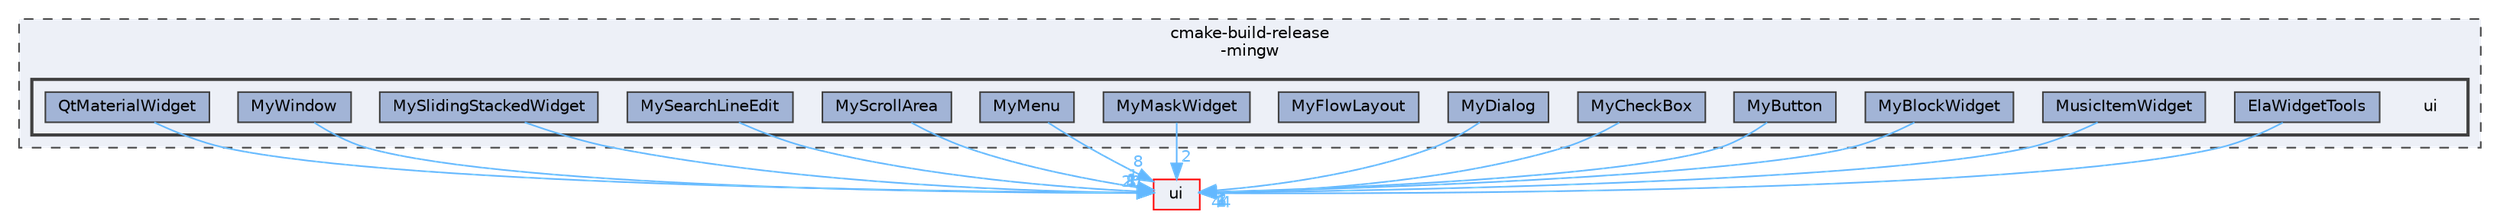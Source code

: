 digraph "ui"
{
 // LATEX_PDF_SIZE
  bgcolor="transparent";
  edge [fontname=Helvetica,fontsize=10,labelfontname=Helvetica,labelfontsize=10];
  node [fontname=Helvetica,fontsize=10,shape=box,height=0.2,width=0.4];
  compound=true
  subgraph clusterdir_d3305b01cebad1f13f311f52d3f850d2 {
    graph [ bgcolor="#edf0f7", pencolor="grey25", label="cmake-build-release\l-mingw", fontname=Helvetica,fontsize=10 style="filled,dashed", URL="dir_d3305b01cebad1f13f311f52d3f850d2.html",tooltip=""]
  subgraph clusterdir_3514edb95387b97f754a71ab42f43bfa {
    graph [ bgcolor="#edf0f7", pencolor="grey25", label="", fontname=Helvetica,fontsize=10 style="filled,bold", URL="dir_3514edb95387b97f754a71ab42f43bfa.html",tooltip=""]
    dir_3514edb95387b97f754a71ab42f43bfa [shape=plaintext, label="ui"];
  dir_c1a624130338c0281fc7bad7e5d5d543 [label="ElaWidgetTools", fillcolor="#a2b4d6", color="grey25", style="filled", URL="dir_c1a624130338c0281fc7bad7e5d5d543.html",tooltip=""];
  dir_8414a2a7337221cb196311fb7fdc75e6 [label="MusicItemWidget", fillcolor="#a2b4d6", color="grey25", style="filled", URL="dir_8414a2a7337221cb196311fb7fdc75e6.html",tooltip=""];
  dir_7e754dd253d7343f42444169fa139a14 [label="MyBlockWidget", fillcolor="#a2b4d6", color="grey25", style="filled", URL="dir_7e754dd253d7343f42444169fa139a14.html",tooltip=""];
  dir_d03728d12e37185e74c7414756ea6a47 [label="MyButton", fillcolor="#a2b4d6", color="grey25", style="filled", URL="dir_d03728d12e37185e74c7414756ea6a47.html",tooltip=""];
  dir_2e5486be9dfc4e74933f653ddd94c432 [label="MyCheckBox", fillcolor="#a2b4d6", color="grey25", style="filled", URL="dir_2e5486be9dfc4e74933f653ddd94c432.html",tooltip=""];
  dir_90809b165c2d1d87c38d523491bbf32e [label="MyDialog", fillcolor="#a2b4d6", color="grey25", style="filled", URL="dir_90809b165c2d1d87c38d523491bbf32e.html",tooltip=""];
  dir_7c33fd1d262029a0ff2675a6a65df26d [label="MyFlowLayout", fillcolor="#a2b4d6", color="grey25", style="filled", URL="dir_7c33fd1d262029a0ff2675a6a65df26d.html",tooltip=""];
  dir_36d60833d543654137012bb8387b9726 [label="MyMaskWidget", fillcolor="#a2b4d6", color="grey25", style="filled", URL="dir_36d60833d543654137012bb8387b9726.html",tooltip=""];
  dir_2061c549940e9286be1dc05de7b5adea [label="MyMenu", fillcolor="#a2b4d6", color="grey25", style="filled", URL="dir_2061c549940e9286be1dc05de7b5adea.html",tooltip=""];
  dir_851eff9c320cf74848a7357b0c308a47 [label="MyScrollArea", fillcolor="#a2b4d6", color="grey25", style="filled", URL="dir_851eff9c320cf74848a7357b0c308a47.html",tooltip=""];
  dir_4abb7802f3d8abda06bfe95470ca495c [label="MySearchLineEdit", fillcolor="#a2b4d6", color="grey25", style="filled", URL="dir_4abb7802f3d8abda06bfe95470ca495c.html",tooltip=""];
  dir_edb1968feefe83468a8fdac4dfaf0c08 [label="MySlidingStackedWidget", fillcolor="#a2b4d6", color="grey25", style="filled", URL="dir_edb1968feefe83468a8fdac4dfaf0c08.html",tooltip=""];
  dir_acbfe3bc1992ec283a767e01a1dc1836 [label="MyWindow", fillcolor="#a2b4d6", color="grey25", style="filled", URL="dir_acbfe3bc1992ec283a767e01a1dc1836.html",tooltip=""];
  dir_36146b9b01a39797fff0083f32bcaa60 [label="QtMaterialWidget", fillcolor="#a2b4d6", color="grey25", style="filled", URL="dir_36146b9b01a39797fff0083f32bcaa60.html",tooltip=""];
  }
  }
  dir_1788f8309b1a812dcb800a185471cf6c [label="ui", fillcolor="#edf0f7", color="red", style="filled", URL="dir_1788f8309b1a812dcb800a185471cf6c.html",tooltip=""];
  dir_c1a624130338c0281fc7bad7e5d5d543->dir_1788f8309b1a812dcb800a185471cf6c [headlabel="44", labeldistance=1.5 headhref="dir_000088_000335.html" href="dir_000088_000335.html" color="steelblue1" fontcolor="steelblue1"];
  dir_8414a2a7337221cb196311fb7fdc75e6->dir_1788f8309b1a812dcb800a185471cf6c [headlabel="1", labeldistance=1.5 headhref="dir_000199_000335.html" href="dir_000199_000335.html" color="steelblue1" fontcolor="steelblue1"];
  dir_7e754dd253d7343f42444169fa139a14->dir_1788f8309b1a812dcb800a185471cf6c [headlabel="1", labeldistance=1.5 headhref="dir_000210_000335.html" href="dir_000210_000335.html" color="steelblue1" fontcolor="steelblue1"];
  dir_d03728d12e37185e74c7414756ea6a47->dir_1788f8309b1a812dcb800a185471cf6c [headlabel="6", labeldistance=1.5 headhref="dir_000213_000335.html" href="dir_000213_000335.html" color="steelblue1" fontcolor="steelblue1"];
  dir_2e5486be9dfc4e74933f653ddd94c432->dir_1788f8309b1a812dcb800a185471cf6c [headlabel="1", labeldistance=1.5 headhref="dir_000216_000335.html" href="dir_000216_000335.html" color="steelblue1" fontcolor="steelblue1"];
  dir_90809b165c2d1d87c38d523491bbf32e->dir_1788f8309b1a812dcb800a185471cf6c [headlabel="2", labeldistance=1.5 headhref="dir_000225_000335.html" href="dir_000225_000335.html" color="steelblue1" fontcolor="steelblue1"];
  dir_36d60833d543654137012bb8387b9726->dir_1788f8309b1a812dcb800a185471cf6c [headlabel="2", labeldistance=1.5 headhref="dir_000234_000335.html" href="dir_000234_000335.html" color="steelblue1" fontcolor="steelblue1"];
  dir_2061c549940e9286be1dc05de7b5adea->dir_1788f8309b1a812dcb800a185471cf6c [headlabel="8", labeldistance=1.5 headhref="dir_000237_000335.html" href="dir_000237_000335.html" color="steelblue1" fontcolor="steelblue1"];
  dir_851eff9c320cf74848a7357b0c308a47->dir_1788f8309b1a812dcb800a185471cf6c [headlabel="1", labeldistance=1.5 headhref="dir_000246_000335.html" href="dir_000246_000335.html" color="steelblue1" fontcolor="steelblue1"];
  dir_4abb7802f3d8abda06bfe95470ca495c->dir_1788f8309b1a812dcb800a185471cf6c [headlabel="1", labeldistance=1.5 headhref="dir_000249_000335.html" href="dir_000249_000335.html" color="steelblue1" fontcolor="steelblue1"];
  dir_edb1968feefe83468a8fdac4dfaf0c08->dir_1788f8309b1a812dcb800a185471cf6c [headlabel="1", labeldistance=1.5 headhref="dir_000252_000335.html" href="dir_000252_000335.html" color="steelblue1" fontcolor="steelblue1"];
  dir_acbfe3bc1992ec283a767e01a1dc1836->dir_1788f8309b1a812dcb800a185471cf6c [headlabel="8", labeldistance=1.5 headhref="dir_000259_000335.html" href="dir_000259_000335.html" color="steelblue1" fontcolor="steelblue1"];
  dir_36146b9b01a39797fff0083f32bcaa60->dir_1788f8309b1a812dcb800a185471cf6c [headlabel="20", labeldistance=1.5 headhref="dir_000288_000335.html" href="dir_000288_000335.html" color="steelblue1" fontcolor="steelblue1"];
}
